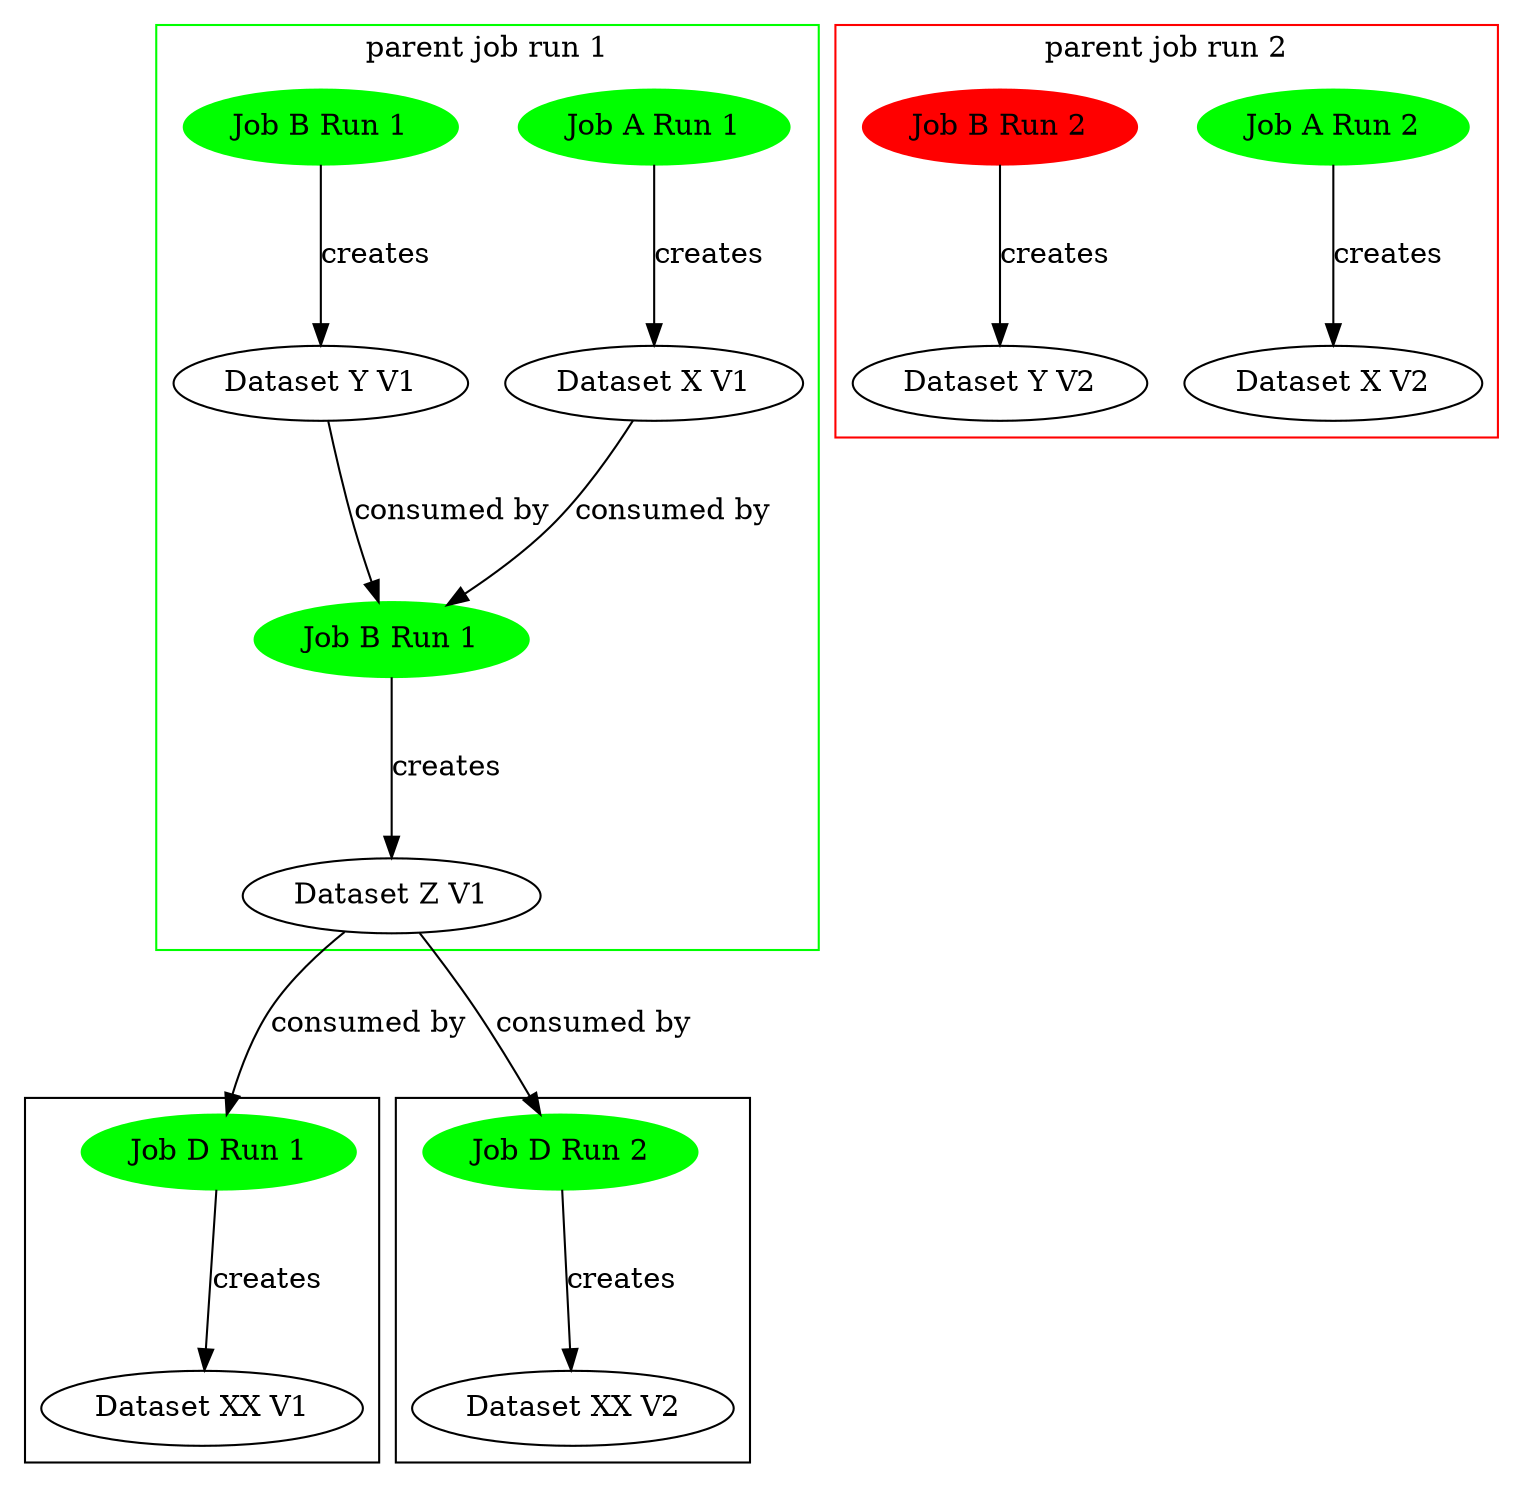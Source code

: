 digraph Creation {
    ranksep=1;
    rankdir=TB;
    newrank="true";
    subgraph clusterParent0{
        label="parent job run 1"
        color=green
        ranksep=1
        JobA1[color=green,style=filled,label="Job A Run 1"];
        JobB1[color=green,style=filled,label="Job B Run 1"];
        DatasetX1[label="Dataset X V1"];
        DatasetY1[label="Dataset Y V1"];
        JobA1 -> DatasetX1 [label="creates"];
        JobB1 -> DatasetY1 [label="creates"];
        DatasetZ1[label="Dataset Z V1"];
        JobC1[color=green,style=filled,label="Job B Run 1"];
        DatasetX1 -> JobC1 [label="consumed by"];
        DatasetY1 -> JobC1 [label="consumed by"];
        JobC1 -> DatasetZ1 [label="creates"];
    }
    subgraph cluster2{
        DatasetXX1[label="Dataset XX V1"];
        JobD1[color=green,style=filled,label="Job D Run 1"];
        DatasetZ1 -> JobD1 [label="consumed by"];
        JobD1 -> DatasetXX1 [label="creates"];
    }

    subgraph clusterParent1{
        label="parent job run 2"
        color=red
        ranksep=1
        JobA2[color=green,style=filled,label="Job A Run 2"];
        JobB2[color=red,style=filled,label="Job B Run 2"];
        DatasetX2[label="Dataset X V2"];
        DatasetY2[label="Dataset Y V2"];
        JobA2 -> DatasetX2 [label="creates"];
        JobB2 -> DatasetY2 [label="creates"];
    }
    subgraph cluster3{
        DatasetXX2[label="Dataset XX V2"];
        JobD2[color=green,style=filled,label="Job D Run 2"];
        DatasetZ1 -> JobD2 [label="consumed by"];
        JobD2 -> DatasetXX2 [label="creates"];
    }
}